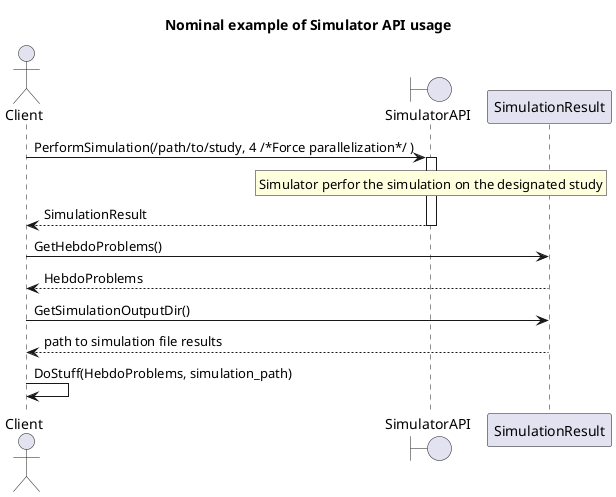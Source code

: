 @startuml
'https://plantuml.com/sequence-diagram

title Nominal example of Simulator API usage

Actor Client
Boundary SimulatorAPI

Client -> SimulatorAPI: PerformSimulation(/path/to/study, 4 /*Force parallelization*/ )
activate SimulatorAPI
rnote over SimulatorAPI: Simulator perfor the simulation on the designated study
SimulatorAPI --> Client: SimulationResult
deactivate SimulatorAPI
Client -> SimulationResult: GetHebdoProblems()
SimulationResult --> Client: HebdoProblems
Client -> SimulationResult: GetSimulationOutputDir()
SimulationResult --> Client: path to simulation file results
Client -> Client: DoStuff(HebdoProblems, simulation_path)

@enduml